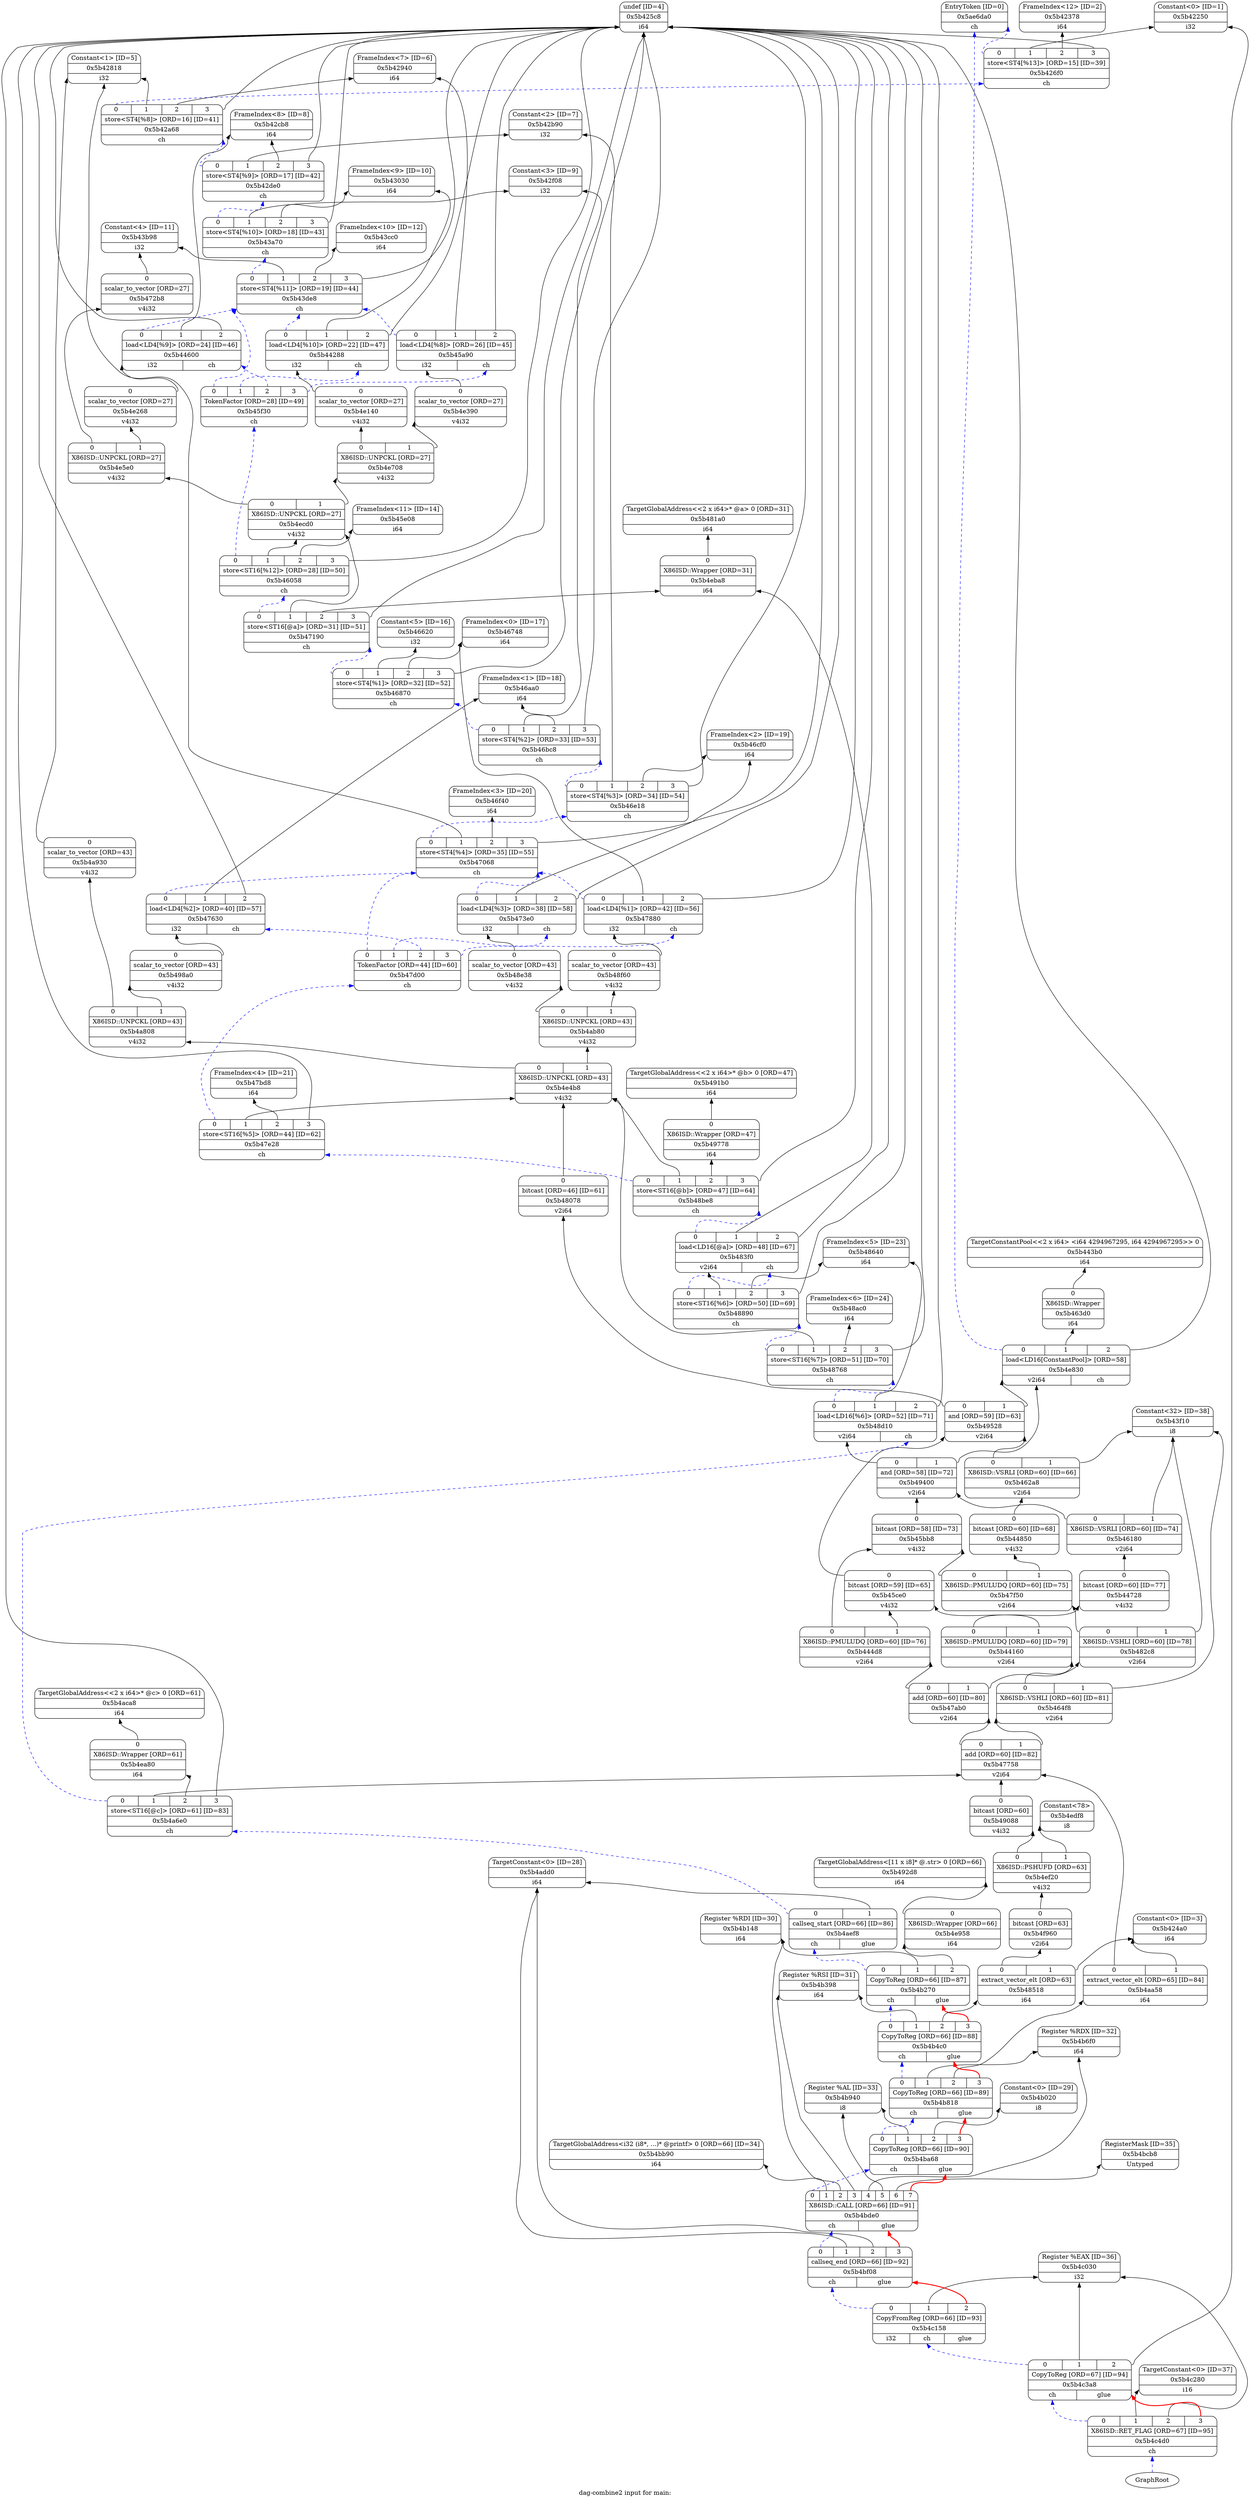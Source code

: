 digraph "dag-combine2 input for main:" {
	rankdir="BT";
	label="dag-combine2 input for main:";

	Node0x5ae6da0 [shape=record,shape=Mrecord,label="{EntryToken [ID=0]|0x5ae6da0|{<d0>ch}}"];
	Node0x5b42250 [shape=record,shape=Mrecord,label="{Constant\<0\> [ID=1]|0x5b42250|{<d0>i32}}"];
	Node0x5b42378 [shape=record,shape=Mrecord,label="{FrameIndex\<12\> [ID=2]|0x5b42378|{<d0>i64}}"];
	Node0x5b424a0 [shape=record,shape=Mrecord,label="{Constant\<0\> [ID=3]|0x5b424a0|{<d0>i64}}"];
	Node0x5b425c8 [shape=record,shape=Mrecord,label="{undef [ID=4]|0x5b425c8|{<d0>i64}}"];
	Node0x5b42818 [shape=record,shape=Mrecord,label="{Constant\<1\> [ID=5]|0x5b42818|{<d0>i32}}"];
	Node0x5b42940 [shape=record,shape=Mrecord,label="{FrameIndex\<7\> [ID=6]|0x5b42940|{<d0>i64}}"];
	Node0x5b42b90 [shape=record,shape=Mrecord,label="{Constant\<2\> [ID=7]|0x5b42b90|{<d0>i32}}"];
	Node0x5b42cb8 [shape=record,shape=Mrecord,label="{FrameIndex\<8\> [ID=8]|0x5b42cb8|{<d0>i64}}"];
	Node0x5b42f08 [shape=record,shape=Mrecord,label="{Constant\<3\> [ID=9]|0x5b42f08|{<d0>i32}}"];
	Node0x5b43030 [shape=record,shape=Mrecord,label="{FrameIndex\<9\> [ID=10]|0x5b43030|{<d0>i64}}"];
	Node0x5b43b98 [shape=record,shape=Mrecord,label="{Constant\<4\> [ID=11]|0x5b43b98|{<d0>i32}}"];
	Node0x5b43cc0 [shape=record,shape=Mrecord,label="{FrameIndex\<10\> [ID=12]|0x5b43cc0|{<d0>i64}}"];
	Node0x5b45e08 [shape=record,shape=Mrecord,label="{FrameIndex\<11\> [ID=14]|0x5b45e08|{<d0>i64}}"];
	Node0x5b46620 [shape=record,shape=Mrecord,label="{Constant\<5\> [ID=16]|0x5b46620|{<d0>i32}}"];
	Node0x5b46748 [shape=record,shape=Mrecord,label="{FrameIndex\<0\> [ID=17]|0x5b46748|{<d0>i64}}"];
	Node0x5b46aa0 [shape=record,shape=Mrecord,label="{FrameIndex\<1\> [ID=18]|0x5b46aa0|{<d0>i64}}"];
	Node0x5b46cf0 [shape=record,shape=Mrecord,label="{FrameIndex\<2\> [ID=19]|0x5b46cf0|{<d0>i64}}"];
	Node0x5b46f40 [shape=record,shape=Mrecord,label="{FrameIndex\<3\> [ID=20]|0x5b46f40|{<d0>i64}}"];
	Node0x5b47bd8 [shape=record,shape=Mrecord,label="{FrameIndex\<4\> [ID=21]|0x5b47bd8|{<d0>i64}}"];
	Node0x5b48640 [shape=record,shape=Mrecord,label="{FrameIndex\<5\> [ID=23]|0x5b48640|{<d0>i64}}"];
	Node0x5b48ac0 [shape=record,shape=Mrecord,label="{FrameIndex\<6\> [ID=24]|0x5b48ac0|{<d0>i64}}"];
	Node0x5b4add0 [shape=record,shape=Mrecord,label="{TargetConstant\<0\> [ID=28]|0x5b4add0|{<d0>i64}}"];
	Node0x5b4b020 [shape=record,shape=Mrecord,label="{Constant\<0\> [ID=29]|0x5b4b020|{<d0>i8}}"];
	Node0x5b4b148 [shape=record,shape=Mrecord,label="{Register %RDI [ID=30]|0x5b4b148|{<d0>i64}}"];
	Node0x5b4b398 [shape=record,shape=Mrecord,label="{Register %RSI [ID=31]|0x5b4b398|{<d0>i64}}"];
	Node0x5b4b6f0 [shape=record,shape=Mrecord,label="{Register %RDX [ID=32]|0x5b4b6f0|{<d0>i64}}"];
	Node0x5b4b940 [shape=record,shape=Mrecord,label="{Register %AL [ID=33]|0x5b4b940|{<d0>i8}}"];
	Node0x5b4bb90 [shape=record,shape=Mrecord,label="{TargetGlobalAddress\<i32 (i8*, ...)* @printf\> 0 [ORD=66] [ID=34]|0x5b4bb90|{<d0>i64}}"];
	Node0x5b4bcb8 [shape=record,shape=Mrecord,label="{RegisterMask [ID=35]|0x5b4bcb8|{<d0>Untyped}}"];
	Node0x5b4c030 [shape=record,shape=Mrecord,label="{Register %EAX [ID=36]|0x5b4c030|{<d0>i32}}"];
	Node0x5b4c280 [shape=record,shape=Mrecord,label="{TargetConstant\<0\> [ID=37]|0x5b4c280|{<d0>i16}}"];
	Node0x5b43f10 [shape=record,shape=Mrecord,label="{Constant\<32\> [ID=38]|0x5b43f10|{<d0>i8}}"];
	Node0x5b426f0 [shape=record,shape=Mrecord,label="{{<s0>0|<s1>1|<s2>2|<s3>3}|store\<ST4[%13]\> [ORD=15] [ID=39]|0x5b426f0|{<d0>ch}}"];
	Node0x5b426f0:s0 -> Node0x5ae6da0:d0[color=blue,style=dashed];
	Node0x5b426f0:s1 -> Node0x5b42250:d0;
	Node0x5b426f0:s2 -> Node0x5b42378:d0;
	Node0x5b426f0:s3 -> Node0x5b425c8:d0;
	Node0x5b42a68 [shape=record,shape=Mrecord,label="{{<s0>0|<s1>1|<s2>2|<s3>3}|store\<ST4[%8]\> [ORD=16] [ID=41]|0x5b42a68|{<d0>ch}}"];
	Node0x5b42a68:s0 -> Node0x5b426f0:d0[color=blue,style=dashed];
	Node0x5b42a68:s1 -> Node0x5b42818:d0;
	Node0x5b42a68:s2 -> Node0x5b42940:d0;
	Node0x5b42a68:s3 -> Node0x5b425c8:d0;
	Node0x5b42de0 [shape=record,shape=Mrecord,label="{{<s0>0|<s1>1|<s2>2|<s3>3}|store\<ST4[%9]\> [ORD=17] [ID=42]|0x5b42de0|{<d0>ch}}"];
	Node0x5b42de0:s0 -> Node0x5b42a68:d0[color=blue,style=dashed];
	Node0x5b42de0:s1 -> Node0x5b42b90:d0;
	Node0x5b42de0:s2 -> Node0x5b42cb8:d0;
	Node0x5b42de0:s3 -> Node0x5b425c8:d0;
	Node0x5b43a70 [shape=record,shape=Mrecord,label="{{<s0>0|<s1>1|<s2>2|<s3>3}|store\<ST4[%10]\> [ORD=18] [ID=43]|0x5b43a70|{<d0>ch}}"];
	Node0x5b43a70:s0 -> Node0x5b42de0:d0[color=blue,style=dashed];
	Node0x5b43a70:s1 -> Node0x5b42f08:d0;
	Node0x5b43a70:s2 -> Node0x5b43030:d0;
	Node0x5b43a70:s3 -> Node0x5b425c8:d0;
	Node0x5b43de8 [shape=record,shape=Mrecord,label="{{<s0>0|<s1>1|<s2>2|<s3>3}|store\<ST4[%11]\> [ORD=19] [ID=44]|0x5b43de8|{<d0>ch}}"];
	Node0x5b43de8:s0 -> Node0x5b43a70:d0[color=blue,style=dashed];
	Node0x5b43de8:s1 -> Node0x5b43b98:d0;
	Node0x5b43de8:s2 -> Node0x5b43cc0:d0;
	Node0x5b43de8:s3 -> Node0x5b425c8:d0;
	Node0x5b45a90 [shape=record,shape=Mrecord,label="{{<s0>0|<s1>1|<s2>2}|load\<LD4[%8]\> [ORD=26] [ID=45]|0x5b45a90|{<d0>i32|<d1>ch}}"];
	Node0x5b45a90:s0 -> Node0x5b43de8:d0[color=blue,style=dashed];
	Node0x5b45a90:s1 -> Node0x5b42940:d0;
	Node0x5b45a90:s2 -> Node0x5b425c8:d0;
	Node0x5b44600 [shape=record,shape=Mrecord,label="{{<s0>0|<s1>1|<s2>2}|load\<LD4[%9]\> [ORD=24] [ID=46]|0x5b44600|{<d0>i32|<d1>ch}}"];
	Node0x5b44600:s0 -> Node0x5b43de8:d0[color=blue,style=dashed];
	Node0x5b44600:s1 -> Node0x5b42cb8:d0;
	Node0x5b44600:s2 -> Node0x5b425c8:d0;
	Node0x5b44288 [shape=record,shape=Mrecord,label="{{<s0>0|<s1>1|<s2>2}|load\<LD4[%10]\> [ORD=22] [ID=47]|0x5b44288|{<d0>i32|<d1>ch}}"];
	Node0x5b44288:s0 -> Node0x5b43de8:d0[color=blue,style=dashed];
	Node0x5b44288:s1 -> Node0x5b43030:d0;
	Node0x5b44288:s2 -> Node0x5b425c8:d0;
	Node0x5b45f30 [shape=record,shape=Mrecord,label="{{<s0>0|<s1>1|<s2>2|<s3>3}|TokenFactor [ORD=28] [ID=49]|0x5b45f30|{<d0>ch}}"];
	Node0x5b45f30:s0 -> Node0x5b43de8:d0[color=blue,style=dashed];
	Node0x5b45f30:s1 -> Node0x5b44288:d1[color=blue,style=dashed];
	Node0x5b45f30:s2 -> Node0x5b44600:d1[color=blue,style=dashed];
	Node0x5b45f30:s3 -> Node0x5b45a90:d1[color=blue,style=dashed];
	Node0x5b46058 [shape=record,shape=Mrecord,label="{{<s0>0|<s1>1|<s2>2|<s3>3}|store\<ST16[%12]\> [ORD=28] [ID=50]|0x5b46058|{<d0>ch}}"];
	Node0x5b46058:s0 -> Node0x5b45f30:d0[color=blue,style=dashed];
	Node0x5b46058:s1 -> Node0x5b4ecd0:d0;
	Node0x5b46058:s2 -> Node0x5b45e08:d0;
	Node0x5b46058:s3 -> Node0x5b425c8:d0;
	Node0x5b47190 [shape=record,shape=Mrecord,label="{{<s0>0|<s1>1|<s2>2|<s3>3}|store\<ST16[@a]\> [ORD=31] [ID=51]|0x5b47190|{<d0>ch}}"];
	Node0x5b47190:s0 -> Node0x5b46058:d0[color=blue,style=dashed];
	Node0x5b47190:s1 -> Node0x5b4ecd0:d0;
	Node0x5b47190:s2 -> Node0x5b4eba8:d0;
	Node0x5b47190:s3 -> Node0x5b425c8:d0;
	Node0x5b46870 [shape=record,shape=Mrecord,label="{{<s0>0|<s1>1|<s2>2|<s3>3}|store\<ST4[%1]\> [ORD=32] [ID=52]|0x5b46870|{<d0>ch}}"];
	Node0x5b46870:s0 -> Node0x5b47190:d0[color=blue,style=dashed];
	Node0x5b46870:s1 -> Node0x5b46620:d0;
	Node0x5b46870:s2 -> Node0x5b46748:d0;
	Node0x5b46870:s3 -> Node0x5b425c8:d0;
	Node0x5b46bc8 [shape=record,shape=Mrecord,label="{{<s0>0|<s1>1|<s2>2|<s3>3}|store\<ST4[%2]\> [ORD=33] [ID=53]|0x5b46bc8|{<d0>ch}}"];
	Node0x5b46bc8:s0 -> Node0x5b46870:d0[color=blue,style=dashed];
	Node0x5b46bc8:s1 -> Node0x5b42f08:d0;
	Node0x5b46bc8:s2 -> Node0x5b46aa0:d0;
	Node0x5b46bc8:s3 -> Node0x5b425c8:d0;
	Node0x5b46e18 [shape=record,shape=Mrecord,label="{{<s0>0|<s1>1|<s2>2|<s3>3}|store\<ST4[%3]\> [ORD=34] [ID=54]|0x5b46e18|{<d0>ch}}"];
	Node0x5b46e18:s0 -> Node0x5b46bc8:d0[color=blue,style=dashed];
	Node0x5b46e18:s1 -> Node0x5b42b90:d0;
	Node0x5b46e18:s2 -> Node0x5b46cf0:d0;
	Node0x5b46e18:s3 -> Node0x5b425c8:d0;
	Node0x5b47068 [shape=record,shape=Mrecord,label="{{<s0>0|<s1>1|<s2>2|<s3>3}|store\<ST4[%4]\> [ORD=35] [ID=55]|0x5b47068|{<d0>ch}}"];
	Node0x5b47068:s0 -> Node0x5b46e18:d0[color=blue,style=dashed];
	Node0x5b47068:s1 -> Node0x5b42818:d0;
	Node0x5b47068:s2 -> Node0x5b46f40:d0;
	Node0x5b47068:s3 -> Node0x5b425c8:d0;
	Node0x5b47880 [shape=record,shape=Mrecord,label="{{<s0>0|<s1>1|<s2>2}|load\<LD4[%1]\> [ORD=42] [ID=56]|0x5b47880|{<d0>i32|<d1>ch}}"];
	Node0x5b47880:s0 -> Node0x5b47068:d0[color=blue,style=dashed];
	Node0x5b47880:s1 -> Node0x5b46748:d0;
	Node0x5b47880:s2 -> Node0x5b425c8:d0;
	Node0x5b47630 [shape=record,shape=Mrecord,label="{{<s0>0|<s1>1|<s2>2}|load\<LD4[%2]\> [ORD=40] [ID=57]|0x5b47630|{<d0>i32|<d1>ch}}"];
	Node0x5b47630:s0 -> Node0x5b47068:d0[color=blue,style=dashed];
	Node0x5b47630:s1 -> Node0x5b46aa0:d0;
	Node0x5b47630:s2 -> Node0x5b425c8:d0;
	Node0x5b473e0 [shape=record,shape=Mrecord,label="{{<s0>0|<s1>1|<s2>2}|load\<LD4[%3]\> [ORD=38] [ID=58]|0x5b473e0|{<d0>i32|<d1>ch}}"];
	Node0x5b473e0:s0 -> Node0x5b47068:d0[color=blue,style=dashed];
	Node0x5b473e0:s1 -> Node0x5b46cf0:d0;
	Node0x5b473e0:s2 -> Node0x5b425c8:d0;
	Node0x5b47d00 [shape=record,shape=Mrecord,label="{{<s0>0|<s1>1|<s2>2|<s3>3}|TokenFactor [ORD=44] [ID=60]|0x5b47d00|{<d0>ch}}"];
	Node0x5b47d00:s0 -> Node0x5b47068:d0[color=blue,style=dashed];
	Node0x5b47d00:s1 -> Node0x5b473e0:d1[color=blue,style=dashed];
	Node0x5b47d00:s2 -> Node0x5b47630:d1[color=blue,style=dashed];
	Node0x5b47d00:s3 -> Node0x5b47880:d1[color=blue,style=dashed];
	Node0x5b48078 [shape=record,shape=Mrecord,label="{{<s0>0}|bitcast [ORD=46] [ID=61]|0x5b48078|{<d0>v2i64}}"];
	Node0x5b48078:s0 -> Node0x5b4e4b8:d0;
	Node0x5b47e28 [shape=record,shape=Mrecord,label="{{<s0>0|<s1>1|<s2>2|<s3>3}|store\<ST16[%5]\> [ORD=44] [ID=62]|0x5b47e28|{<d0>ch}}"];
	Node0x5b47e28:s0 -> Node0x5b47d00:d0[color=blue,style=dashed];
	Node0x5b47e28:s1 -> Node0x5b4e4b8:d0;
	Node0x5b47e28:s2 -> Node0x5b47bd8:d0;
	Node0x5b47e28:s3 -> Node0x5b425c8:d0;
	Node0x5b49528 [shape=record,shape=Mrecord,label="{{<s0>0|<s1>1}|and [ORD=59] [ID=63]|0x5b49528|{<d0>v2i64}}"];
	Node0x5b49528:s0 -> Node0x5b48078:d0;
	Node0x5b49528:s1 -> Node0x5b4e830:d0;
	Node0x5b48be8 [shape=record,shape=Mrecord,label="{{<s0>0|<s1>1|<s2>2|<s3>3}|store\<ST16[@b]\> [ORD=47] [ID=64]|0x5b48be8|{<d0>ch}}"];
	Node0x5b48be8:s0 -> Node0x5b47e28:d0[color=blue,style=dashed];
	Node0x5b48be8:s1 -> Node0x5b4e4b8:d0;
	Node0x5b48be8:s2 -> Node0x5b49778:d0;
	Node0x5b48be8:s3 -> Node0x5b425c8:d0;
	Node0x5b45ce0 [shape=record,shape=Mrecord,label="{{<s0>0}|bitcast [ORD=59] [ID=65]|0x5b45ce0|{<d0>v4i32}}"];
	Node0x5b45ce0:s0 -> Node0x5b49528:d0;
	Node0x5b462a8 [shape=record,shape=Mrecord,label="{{<s0>0|<s1>1}|X86ISD::VSRLI [ORD=60] [ID=66]|0x5b462a8|{<d0>v2i64}}"];
	Node0x5b462a8:s0 -> Node0x5b49528:d0;
	Node0x5b462a8:s1 -> Node0x5b43f10:d0;
	Node0x5b483f0 [shape=record,shape=Mrecord,label="{{<s0>0|<s1>1|<s2>2}|load\<LD16[@a]\> [ORD=48] [ID=67]|0x5b483f0|{<d0>v2i64|<d1>ch}}"];
	Node0x5b483f0:s0 -> Node0x5b48be8:d0[color=blue,style=dashed];
	Node0x5b483f0:s1 -> Node0x5b4eba8:d0;
	Node0x5b483f0:s2 -> Node0x5b425c8:d0;
	Node0x5b44850 [shape=record,shape=Mrecord,label="{{<s0>0}|bitcast [ORD=60] [ID=68]|0x5b44850|{<d0>v4i32}}"];
	Node0x5b44850:s0 -> Node0x5b462a8:d0;
	Node0x5b48890 [shape=record,shape=Mrecord,label="{{<s0>0|<s1>1|<s2>2|<s3>3}|store\<ST16[%6]\> [ORD=50] [ID=69]|0x5b48890|{<d0>ch}}"];
	Node0x5b48890:s0 -> Node0x5b483f0:d1[color=blue,style=dashed];
	Node0x5b48890:s1 -> Node0x5b483f0:d0;
	Node0x5b48890:s2 -> Node0x5b48640:d0;
	Node0x5b48890:s3 -> Node0x5b425c8:d0;
	Node0x5b48768 [shape=record,shape=Mrecord,label="{{<s0>0|<s1>1|<s2>2|<s3>3}|store\<ST16[%7]\> [ORD=51] [ID=70]|0x5b48768|{<d0>ch}}"];
	Node0x5b48768:s0 -> Node0x5b48890:d0[color=blue,style=dashed];
	Node0x5b48768:s1 -> Node0x5b4e4b8:d0;
	Node0x5b48768:s2 -> Node0x5b48ac0:d0;
	Node0x5b48768:s3 -> Node0x5b425c8:d0;
	Node0x5b48d10 [shape=record,shape=Mrecord,label="{{<s0>0|<s1>1|<s2>2}|load\<LD16[%6]\> [ORD=52] [ID=71]|0x5b48d10|{<d0>v2i64|<d1>ch}}"];
	Node0x5b48d10:s0 -> Node0x5b48768:d0[color=blue,style=dashed];
	Node0x5b48d10:s1 -> Node0x5b48640:d0;
	Node0x5b48d10:s2 -> Node0x5b425c8:d0;
	Node0x5b49400 [shape=record,shape=Mrecord,label="{{<s0>0|<s1>1}|and [ORD=58] [ID=72]|0x5b49400|{<d0>v2i64}}"];
	Node0x5b49400:s0 -> Node0x5b48d10:d0;
	Node0x5b49400:s1 -> Node0x5b4e830:d0;
	Node0x5b45bb8 [shape=record,shape=Mrecord,label="{{<s0>0}|bitcast [ORD=58] [ID=73]|0x5b45bb8|{<d0>v4i32}}"];
	Node0x5b45bb8:s0 -> Node0x5b49400:d0;
	Node0x5b46180 [shape=record,shape=Mrecord,label="{{<s0>0|<s1>1}|X86ISD::VSRLI [ORD=60] [ID=74]|0x5b46180|{<d0>v2i64}}"];
	Node0x5b46180:s0 -> Node0x5b49400:d0;
	Node0x5b46180:s1 -> Node0x5b43f10:d0;
	Node0x5b47f50 [shape=record,shape=Mrecord,label="{{<s0>0|<s1>1}|X86ISD::PMULUDQ [ORD=60] [ID=75]|0x5b47f50|{<d0>v2i64}}"];
	Node0x5b47f50:s0 -> Node0x5b45bb8:d0;
	Node0x5b47f50:s1 -> Node0x5b44850:d0;
	Node0x5b444d8 [shape=record,shape=Mrecord,label="{{<s0>0|<s1>1}|X86ISD::PMULUDQ [ORD=60] [ID=76]|0x5b444d8|{<d0>v2i64}}"];
	Node0x5b444d8:s0 -> Node0x5b45bb8:d0;
	Node0x5b444d8:s1 -> Node0x5b45ce0:d0;
	Node0x5b44728 [shape=record,shape=Mrecord,label="{{<s0>0}|bitcast [ORD=60] [ID=77]|0x5b44728|{<d0>v4i32}}"];
	Node0x5b44728:s0 -> Node0x5b46180:d0;
	Node0x5b482c8 [shape=record,shape=Mrecord,label="{{<s0>0|<s1>1}|X86ISD::VSHLI [ORD=60] [ID=78]|0x5b482c8|{<d0>v2i64}}"];
	Node0x5b482c8:s0 -> Node0x5b47f50:d0;
	Node0x5b482c8:s1 -> Node0x5b43f10:d0;
	Node0x5b44160 [shape=record,shape=Mrecord,label="{{<s0>0|<s1>1}|X86ISD::PMULUDQ [ORD=60] [ID=79]|0x5b44160|{<d0>v2i64}}"];
	Node0x5b44160:s0 -> Node0x5b44728:d0;
	Node0x5b44160:s1 -> Node0x5b45ce0:d0;
	Node0x5b47ab0 [shape=record,shape=Mrecord,label="{{<s0>0|<s1>1}|add [ORD=60] [ID=80]|0x5b47ab0|{<d0>v2i64}}"];
	Node0x5b47ab0:s0 -> Node0x5b444d8:d0;
	Node0x5b47ab0:s1 -> Node0x5b482c8:d0;
	Node0x5b464f8 [shape=record,shape=Mrecord,label="{{<s0>0|<s1>1}|X86ISD::VSHLI [ORD=60] [ID=81]|0x5b464f8|{<d0>v2i64}}"];
	Node0x5b464f8:s0 -> Node0x5b44160:d0;
	Node0x5b464f8:s1 -> Node0x5b43f10:d0;
	Node0x5b47758 [shape=record,shape=Mrecord,label="{{<s0>0|<s1>1}|add [ORD=60] [ID=82]|0x5b47758|{<d0>v2i64}}"];
	Node0x5b47758:s0 -> Node0x5b47ab0:d0;
	Node0x5b47758:s1 -> Node0x5b464f8:d0;
	Node0x5b4a6e0 [shape=record,shape=Mrecord,label="{{<s0>0|<s1>1|<s2>2|<s3>3}|store\<ST16[@c]\> [ORD=61] [ID=83]|0x5b4a6e0|{<d0>ch}}"];
	Node0x5b4a6e0:s0 -> Node0x5b48d10:d1[color=blue,style=dashed];
	Node0x5b4a6e0:s1 -> Node0x5b47758:d0;
	Node0x5b4a6e0:s2 -> Node0x5b4ea80:d0;
	Node0x5b4a6e0:s3 -> Node0x5b425c8:d0;
	Node0x5b4aa58 [shape=record,shape=Mrecord,label="{{<s0>0|<s1>1}|extract_vector_elt [ORD=65] [ID=84]|0x5b4aa58|{<d0>i64}}"];
	Node0x5b4aa58:s0 -> Node0x5b47758:d0;
	Node0x5b4aa58:s1 -> Node0x5b424a0:d0;
	Node0x5b4aef8 [shape=record,shape=Mrecord,label="{{<s0>0|<s1>1}|callseq_start [ORD=66] [ID=86]|0x5b4aef8|{<d0>ch|<d1>glue}}"];
	Node0x5b4aef8:s0 -> Node0x5b4a6e0:d0[color=blue,style=dashed];
	Node0x5b4aef8:s1 -> Node0x5b4add0:d0;
	Node0x5b4b270 [shape=record,shape=Mrecord,label="{{<s0>0|<s1>1|<s2>2}|CopyToReg [ORD=66] [ID=87]|0x5b4b270|{<d0>ch|<d1>glue}}"];
	Node0x5b4b270:s0 -> Node0x5b4aef8:d0[color=blue,style=dashed];
	Node0x5b4b270:s1 -> Node0x5b4b148:d0;
	Node0x5b4b270:s2 -> Node0x5b4e958:d0;
	Node0x5b4b4c0 [shape=record,shape=Mrecord,label="{{<s0>0|<s1>1|<s2>2|<s3>3}|CopyToReg [ORD=66] [ID=88]|0x5b4b4c0|{<d0>ch|<d1>glue}}"];
	Node0x5b4b4c0:s0 -> Node0x5b4b270:d0[color=blue,style=dashed];
	Node0x5b4b4c0:s1 -> Node0x5b4b398:d0;
	Node0x5b4b4c0:s2 -> Node0x5b48518:d0;
	Node0x5b4b4c0:s3 -> Node0x5b4b270:d1[color=red,style=bold];
	Node0x5b4b818 [shape=record,shape=Mrecord,label="{{<s0>0|<s1>1|<s2>2|<s3>3}|CopyToReg [ORD=66] [ID=89]|0x5b4b818|{<d0>ch|<d1>glue}}"];
	Node0x5b4b818:s0 -> Node0x5b4b4c0:d0[color=blue,style=dashed];
	Node0x5b4b818:s1 -> Node0x5b4b6f0:d0;
	Node0x5b4b818:s2 -> Node0x5b4aa58:d0;
	Node0x5b4b818:s3 -> Node0x5b4b4c0:d1[color=red,style=bold];
	Node0x5b4ba68 [shape=record,shape=Mrecord,label="{{<s0>0|<s1>1|<s2>2|<s3>3}|CopyToReg [ORD=66] [ID=90]|0x5b4ba68|{<d0>ch|<d1>glue}}"];
	Node0x5b4ba68:s0 -> Node0x5b4b818:d0[color=blue,style=dashed];
	Node0x5b4ba68:s1 -> Node0x5b4b940:d0;
	Node0x5b4ba68:s2 -> Node0x5b4b020:d0;
	Node0x5b4ba68:s3 -> Node0x5b4b818:d1[color=red,style=bold];
	Node0x5b4bde0 [shape=record,shape=Mrecord,label="{{<s0>0|<s1>1|<s2>2|<s3>3|<s4>4|<s5>5|<s6>6|<s7>7}|X86ISD::CALL [ORD=66] [ID=91]|0x5b4bde0|{<d0>ch|<d1>glue}}"];
	Node0x5b4bde0:s0 -> Node0x5b4ba68:d0[color=blue,style=dashed];
	Node0x5b4bde0:s1 -> Node0x5b4bb90:d0;
	Node0x5b4bde0:s2 -> Node0x5b4b148:d0;
	Node0x5b4bde0:s3 -> Node0x5b4b398:d0;
	Node0x5b4bde0:s4 -> Node0x5b4b6f0:d0;
	Node0x5b4bde0:s5 -> Node0x5b4b940:d0;
	Node0x5b4bde0:s6 -> Node0x5b4bcb8:d0;
	Node0x5b4bde0:s7 -> Node0x5b4ba68:d1[color=red,style=bold];
	Node0x5b4bf08 [shape=record,shape=Mrecord,label="{{<s0>0|<s1>1|<s2>2|<s3>3}|callseq_end [ORD=66] [ID=92]|0x5b4bf08|{<d0>ch|<d1>glue}}"];
	Node0x5b4bf08:s0 -> Node0x5b4bde0:d0[color=blue,style=dashed];
	Node0x5b4bf08:s1 -> Node0x5b4add0:d0;
	Node0x5b4bf08:s2 -> Node0x5b4add0:d0;
	Node0x5b4bf08:s3 -> Node0x5b4bde0:d1[color=red,style=bold];
	Node0x5b4c158 [shape=record,shape=Mrecord,label="{{<s0>0|<s1>1|<s2>2}|CopyFromReg [ORD=66] [ID=93]|0x5b4c158|{<d0>i32|<d1>ch|<d2>glue}}"];
	Node0x5b4c158:s0 -> Node0x5b4bf08:d0[color=blue,style=dashed];
	Node0x5b4c158:s1 -> Node0x5b4c030:d0;
	Node0x5b4c158:s2 -> Node0x5b4bf08:d1[color=red,style=bold];
	Node0x5b4c3a8 [shape=record,shape=Mrecord,label="{{<s0>0|<s1>1|<s2>2}|CopyToReg [ORD=67] [ID=94]|0x5b4c3a8|{<d0>ch|<d1>glue}}"];
	Node0x5b4c3a8:s0 -> Node0x5b4c158:d1[color=blue,style=dashed];
	Node0x5b4c3a8:s1 -> Node0x5b4c030:d0;
	Node0x5b4c3a8:s2 -> Node0x5b42250:d0;
	Node0x5b4c4d0 [shape=record,shape=Mrecord,label="{{<s0>0|<s1>1|<s2>2|<s3>3}|X86ISD::RET_FLAG [ORD=67] [ID=95]|0x5b4c4d0|{<d0>ch}}"];
	Node0x5b4c4d0:s0 -> Node0x5b4c3a8:d0[color=blue,style=dashed];
	Node0x5b4c4d0:s1 -> Node0x5b4c280:d0;
	Node0x5b4c4d0:s2 -> Node0x5b4c030:d0;
	Node0x5b4c4d0:s3 -> Node0x5b4c3a8:d1[color=red,style=bold];
	Node0x5b48518 [shape=record,shape=Mrecord,label="{{<s0>0|<s1>1}|extract_vector_elt [ORD=63]|0x5b48518|{<d0>i64}}"];
	Node0x5b48518:s0 -> Node0x5b4f960:d0;
	Node0x5b48518:s1 -> Node0x5b424a0:d0;
	Node0x5b4a930 [shape=record,shape=Mrecord,label="{{<s0>0}|scalar_to_vector [ORD=43]|0x5b4a930|{<d0>v4i32}}"];
	Node0x5b4a930:s0 -> Node0x5b42818:d0;
	Node0x5b48e38 [shape=record,shape=Mrecord,label="{{<s0>0}|scalar_to_vector [ORD=43]|0x5b48e38|{<d0>v4i32}}"];
	Node0x5b48e38:s0 -> Node0x5b473e0:d0;
	Node0x5b498a0 [shape=record,shape=Mrecord,label="{{<s0>0}|scalar_to_vector [ORD=43]|0x5b498a0|{<d0>v4i32}}"];
	Node0x5b498a0:s0 -> Node0x5b47630:d0;
	Node0x5b48f60 [shape=record,shape=Mrecord,label="{{<s0>0}|scalar_to_vector [ORD=43]|0x5b48f60|{<d0>v4i32}}"];
	Node0x5b48f60:s0 -> Node0x5b47880:d0;
	Node0x5b472b8 [shape=record,shape=Mrecord,label="{{<s0>0}|scalar_to_vector [ORD=27]|0x5b472b8|{<d0>v4i32}}"];
	Node0x5b472b8:s0 -> Node0x5b43b98:d0;
	Node0x5b4e140 [shape=record,shape=Mrecord,label="{{<s0>0}|scalar_to_vector [ORD=27]|0x5b4e140|{<d0>v4i32}}"];
	Node0x5b4e140:s0 -> Node0x5b44288:d0;
	Node0x5b4e268 [shape=record,shape=Mrecord,label="{{<s0>0}|scalar_to_vector [ORD=27]|0x5b4e268|{<d0>v4i32}}"];
	Node0x5b4e268:s0 -> Node0x5b44600:d0;
	Node0x5b4e390 [shape=record,shape=Mrecord,label="{{<s0>0}|scalar_to_vector [ORD=27]|0x5b4e390|{<d0>v4i32}}"];
	Node0x5b4e390:s0 -> Node0x5b45a90:d0;
	Node0x5b4e830 [shape=record,shape=Mrecord,label="{{<s0>0|<s1>1|<s2>2}|load\<LD16[ConstantPool]\> [ORD=58]|0x5b4e830|{<d0>v2i64|<d1>ch}}"];
	Node0x5b4e830:s0 -> Node0x5ae6da0:d0[color=blue,style=dashed];
	Node0x5b4e830:s1 -> Node0x5b463d0:d0;
	Node0x5b4e830:s2 -> Node0x5b425c8:d0;
	Node0x5b492d8 [shape=record,shape=Mrecord,label="{TargetGlobalAddress\<[11 x i8]* @.str\> 0 [ORD=66]|0x5b492d8|{<d0>i64}}"];
	Node0x5b4e958 [shape=record,shape=Mrecord,label="{{<s0>0}|X86ISD::Wrapper [ORD=66]|0x5b4e958|{<d0>i64}}"];
	Node0x5b4e958:s0 -> Node0x5b492d8:d0;
	Node0x5b4aca8 [shape=record,shape=Mrecord,label="{TargetGlobalAddress\<\<2 x i64\>* @c\> 0 [ORD=61]|0x5b4aca8|{<d0>i64}}"];
	Node0x5b4ea80 [shape=record,shape=Mrecord,label="{{<s0>0}|X86ISD::Wrapper [ORD=61]|0x5b4ea80|{<d0>i64}}"];
	Node0x5b4ea80:s0 -> Node0x5b4aca8:d0;
	Node0x5b491b0 [shape=record,shape=Mrecord,label="{TargetGlobalAddress\<\<2 x i64\>* @b\> 0 [ORD=47]|0x5b491b0|{<d0>i64}}"];
	Node0x5b49778 [shape=record,shape=Mrecord,label="{{<s0>0}|X86ISD::Wrapper [ORD=47]|0x5b49778|{<d0>i64}}"];
	Node0x5b49778:s0 -> Node0x5b491b0:d0;
	Node0x5b481a0 [shape=record,shape=Mrecord,label="{TargetGlobalAddress\<\<2 x i64\>* @a\> 0 [ORD=31]|0x5b481a0|{<d0>i64}}"];
	Node0x5b4eba8 [shape=record,shape=Mrecord,label="{{<s0>0}|X86ISD::Wrapper [ORD=31]|0x5b4eba8|{<d0>i64}}"];
	Node0x5b4eba8:s0 -> Node0x5b481a0:d0;
	Node0x5b443b0 [shape=record,shape=Mrecord,label="{TargetConstantPool\<\<2 x i64\> \<i64 4294967295, i64 4294967295\>\> 0|0x5b443b0|{<d0>i64}}"];
	Node0x5b463d0 [shape=record,shape=Mrecord,label="{{<s0>0}|X86ISD::Wrapper|0x5b463d0|{<d0>i64}}"];
	Node0x5b463d0:s0 -> Node0x5b443b0:d0;
	Node0x5b4ecd0 [shape=record,shape=Mrecord,label="{{<s0>0|<s1>1}|X86ISD::UNPCKL [ORD=27]|0x5b4ecd0|{<d0>v4i32}}"];
	Node0x5b4ecd0:s0 -> Node0x5b4e5e0:d0;
	Node0x5b4ecd0:s1 -> Node0x5b4e708:d0;
	Node0x5b4e708 [shape=record,shape=Mrecord,label="{{<s0>0|<s1>1}|X86ISD::UNPCKL [ORD=27]|0x5b4e708|{<d0>v4i32}}"];
	Node0x5b4e708:s0 -> Node0x5b4e140:d0;
	Node0x5b4e708:s1 -> Node0x5b4e390:d0;
	Node0x5b4e5e0 [shape=record,shape=Mrecord,label="{{<s0>0|<s1>1}|X86ISD::UNPCKL [ORD=27]|0x5b4e5e0|{<d0>v4i32}}"];
	Node0x5b4e5e0:s0 -> Node0x5b472b8:d0;
	Node0x5b4e5e0:s1 -> Node0x5b4e268:d0;
	Node0x5b4e4b8 [shape=record,shape=Mrecord,label="{{<s0>0|<s1>1}|X86ISD::UNPCKL [ORD=43]|0x5b4e4b8|{<d0>v4i32}}"];
	Node0x5b4e4b8:s0 -> Node0x5b4a808:d0;
	Node0x5b4e4b8:s1 -> Node0x5b4ab80:d0;
	Node0x5b4ab80 [shape=record,shape=Mrecord,label="{{<s0>0|<s1>1}|X86ISD::UNPCKL [ORD=43]|0x5b4ab80|{<d0>v4i32}}"];
	Node0x5b4ab80:s0 -> Node0x5b48e38:d0;
	Node0x5b4ab80:s1 -> Node0x5b48f60:d0;
	Node0x5b4a808 [shape=record,shape=Mrecord,label="{{<s0>0|<s1>1}|X86ISD::UNPCKL [ORD=43]|0x5b4a808|{<d0>v4i32}}"];
	Node0x5b4a808:s0 -> Node0x5b4a930:d0;
	Node0x5b4a808:s1 -> Node0x5b498a0:d0;
	Node0x5b49088 [shape=record,shape=Mrecord,label="{{<s0>0}|bitcast [ORD=60]|0x5b49088|{<d0>v4i32}}"];
	Node0x5b49088:s0 -> Node0x5b47758:d0;
	Node0x5b4edf8 [shape=record,shape=Mrecord,label="{Constant\<78\>|0x5b4edf8|{<d0>i8}}"];
	Node0x5b4ef20 [shape=record,shape=Mrecord,label="{{<s0>0|<s1>1}|X86ISD::PSHUFD [ORD=63]|0x5b4ef20|{<d0>v4i32}}"];
	Node0x5b4ef20:s0 -> Node0x5b49088:d0;
	Node0x5b4ef20:s1 -> Node0x5b4edf8:d0;
	Node0x5b4f960 [shape=record,shape=Mrecord,label="{{<s0>0}|bitcast [ORD=63]|0x5b4f960|{<d0>v2i64}}"];
	Node0x5b4f960:s0 -> Node0x5b4ef20:d0;
	Node0x0[ plaintext=circle, label ="GraphRoot"];
	Node0x0 -> Node0x5b4c4d0:d0[color=blue,style=dashed];
}
